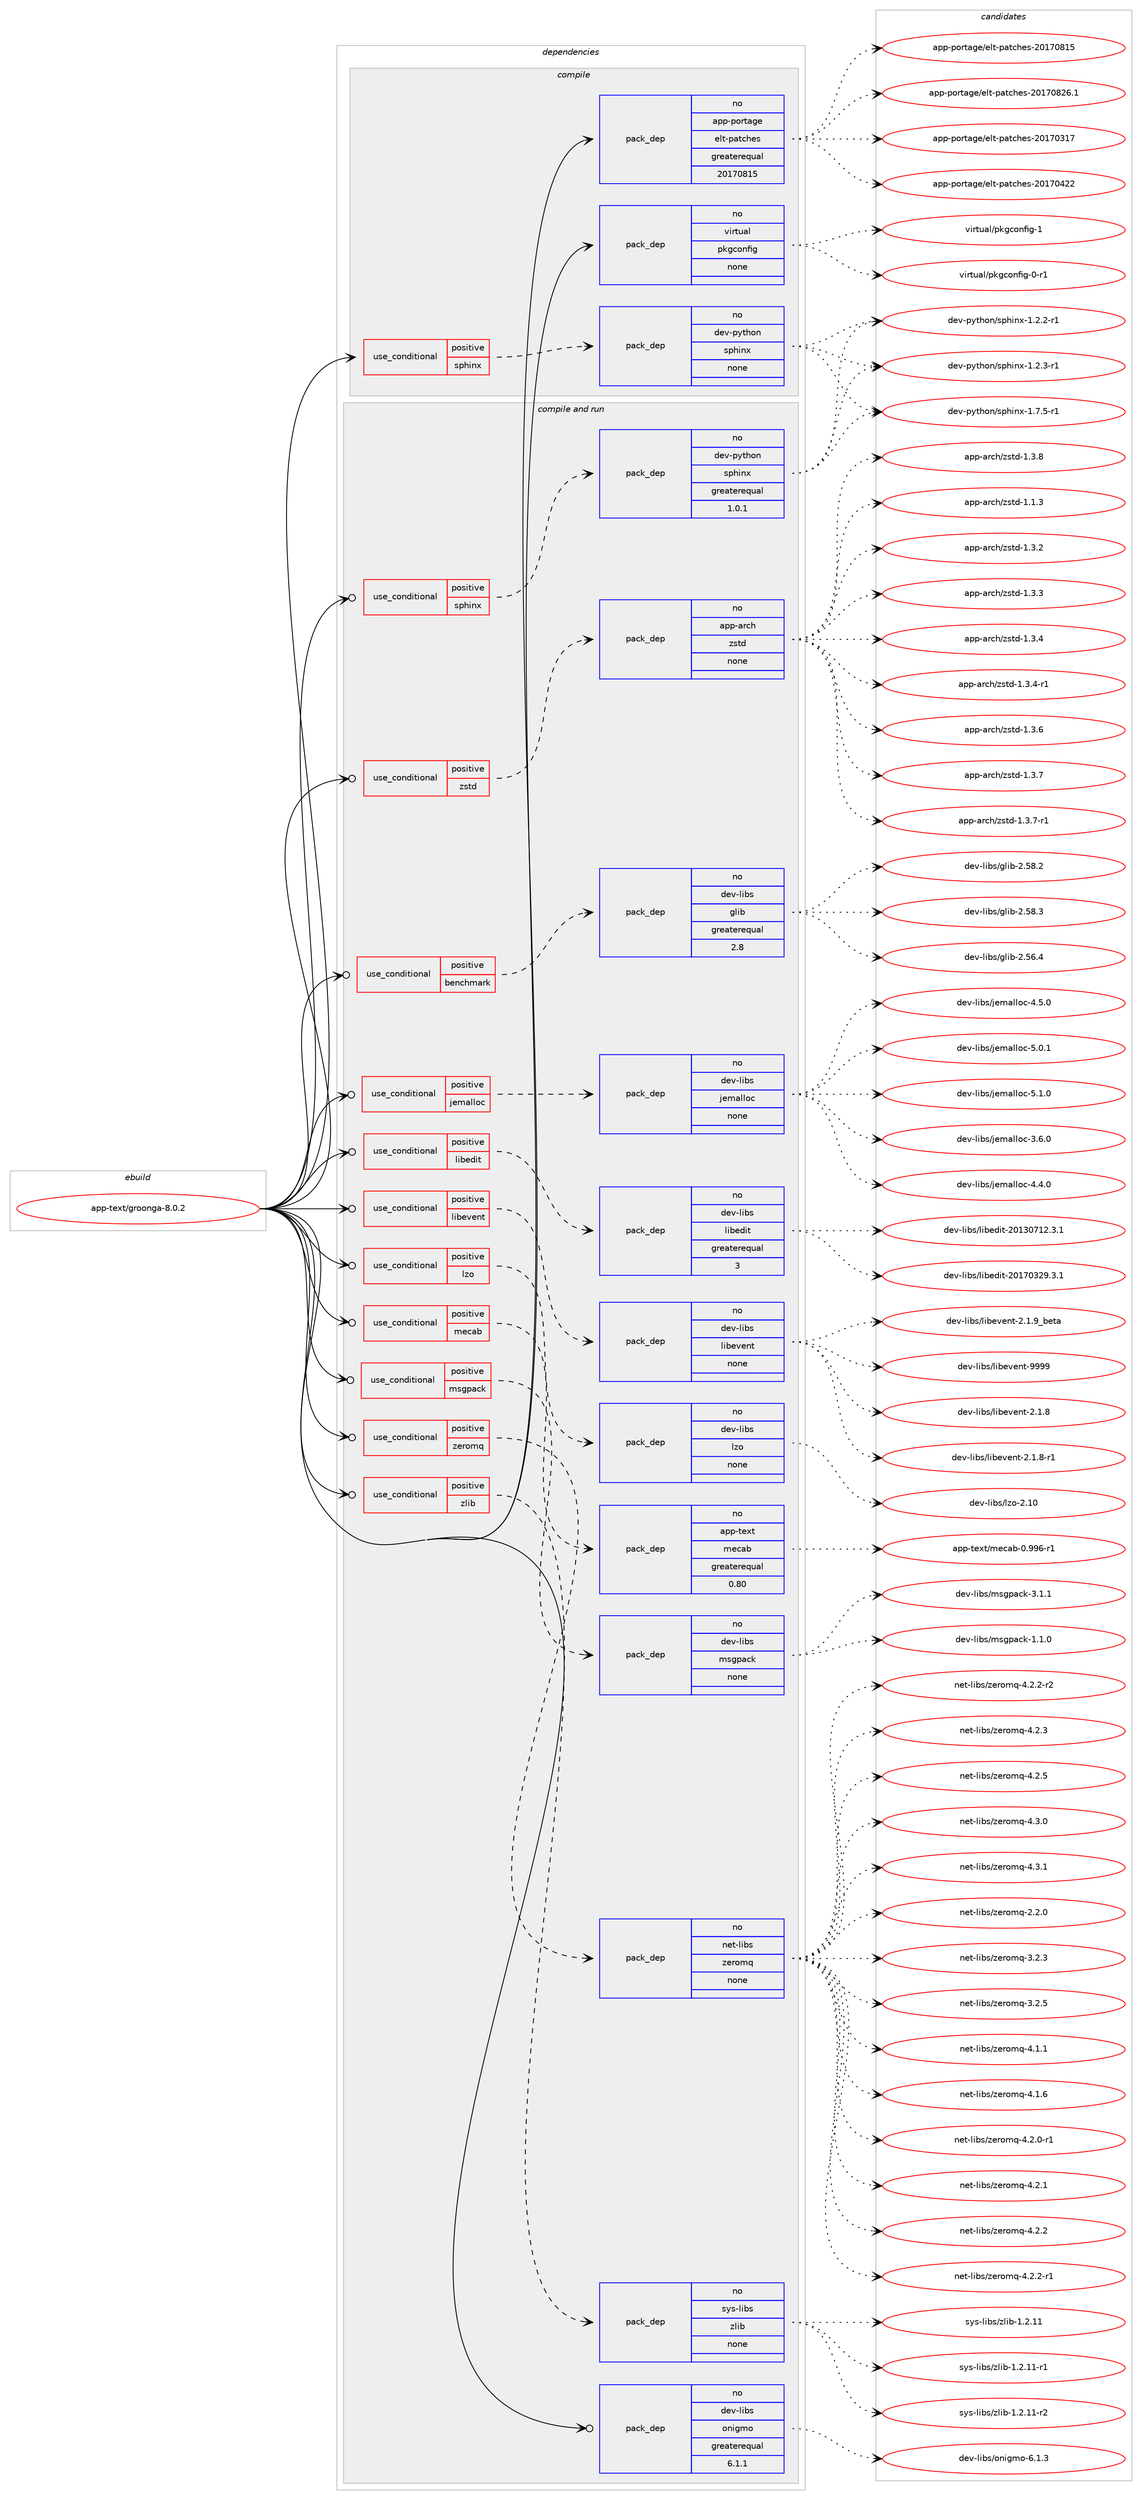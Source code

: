 digraph prolog {

# *************
# Graph options
# *************

newrank=true;
concentrate=true;
compound=true;
graph [rankdir=LR,fontname=Helvetica,fontsize=10,ranksep=1.5];#, ranksep=2.5, nodesep=0.2];
edge  [arrowhead=vee];
node  [fontname=Helvetica,fontsize=10];

# **********
# The ebuild
# **********

subgraph cluster_leftcol {
color=gray;
rank=same;
label=<<i>ebuild</i>>;
id [label="app-text/groonga-8.0.2", color=red, width=4, href="../app-text/groonga-8.0.2.svg"];
}

# ****************
# The dependencies
# ****************

subgraph cluster_midcol {
color=gray;
label=<<i>dependencies</i>>;
subgraph cluster_compile {
fillcolor="#eeeeee";
style=filled;
label=<<i>compile</i>>;
subgraph cond355590 {
dependency1309348 [label=<<TABLE BORDER="0" CELLBORDER="1" CELLSPACING="0" CELLPADDING="4"><TR><TD ROWSPAN="3" CELLPADDING="10">use_conditional</TD></TR><TR><TD>positive</TD></TR><TR><TD>sphinx</TD></TR></TABLE>>, shape=none, color=red];
subgraph pack933280 {
dependency1309349 [label=<<TABLE BORDER="0" CELLBORDER="1" CELLSPACING="0" CELLPADDING="4" WIDTH="220"><TR><TD ROWSPAN="6" CELLPADDING="30">pack_dep</TD></TR><TR><TD WIDTH="110">no</TD></TR><TR><TD>dev-python</TD></TR><TR><TD>sphinx</TD></TR><TR><TD>none</TD></TR><TR><TD></TD></TR></TABLE>>, shape=none, color=blue];
}
dependency1309348:e -> dependency1309349:w [weight=20,style="dashed",arrowhead="vee"];
}
id:e -> dependency1309348:w [weight=20,style="solid",arrowhead="vee"];
subgraph pack933281 {
dependency1309350 [label=<<TABLE BORDER="0" CELLBORDER="1" CELLSPACING="0" CELLPADDING="4" WIDTH="220"><TR><TD ROWSPAN="6" CELLPADDING="30">pack_dep</TD></TR><TR><TD WIDTH="110">no</TD></TR><TR><TD>app-portage</TD></TR><TR><TD>elt-patches</TD></TR><TR><TD>greaterequal</TD></TR><TR><TD>20170815</TD></TR></TABLE>>, shape=none, color=blue];
}
id:e -> dependency1309350:w [weight=20,style="solid",arrowhead="vee"];
subgraph pack933282 {
dependency1309351 [label=<<TABLE BORDER="0" CELLBORDER="1" CELLSPACING="0" CELLPADDING="4" WIDTH="220"><TR><TD ROWSPAN="6" CELLPADDING="30">pack_dep</TD></TR><TR><TD WIDTH="110">no</TD></TR><TR><TD>virtual</TD></TR><TR><TD>pkgconfig</TD></TR><TR><TD>none</TD></TR><TR><TD></TD></TR></TABLE>>, shape=none, color=blue];
}
id:e -> dependency1309351:w [weight=20,style="solid",arrowhead="vee"];
}
subgraph cluster_compileandrun {
fillcolor="#eeeeee";
style=filled;
label=<<i>compile and run</i>>;
subgraph cond355591 {
dependency1309352 [label=<<TABLE BORDER="0" CELLBORDER="1" CELLSPACING="0" CELLPADDING="4"><TR><TD ROWSPAN="3" CELLPADDING="10">use_conditional</TD></TR><TR><TD>positive</TD></TR><TR><TD>benchmark</TD></TR></TABLE>>, shape=none, color=red];
subgraph pack933283 {
dependency1309353 [label=<<TABLE BORDER="0" CELLBORDER="1" CELLSPACING="0" CELLPADDING="4" WIDTH="220"><TR><TD ROWSPAN="6" CELLPADDING="30">pack_dep</TD></TR><TR><TD WIDTH="110">no</TD></TR><TR><TD>dev-libs</TD></TR><TR><TD>glib</TD></TR><TR><TD>greaterequal</TD></TR><TR><TD>2.8</TD></TR></TABLE>>, shape=none, color=blue];
}
dependency1309352:e -> dependency1309353:w [weight=20,style="dashed",arrowhead="vee"];
}
id:e -> dependency1309352:w [weight=20,style="solid",arrowhead="odotvee"];
subgraph cond355592 {
dependency1309354 [label=<<TABLE BORDER="0" CELLBORDER="1" CELLSPACING="0" CELLPADDING="4"><TR><TD ROWSPAN="3" CELLPADDING="10">use_conditional</TD></TR><TR><TD>positive</TD></TR><TR><TD>jemalloc</TD></TR></TABLE>>, shape=none, color=red];
subgraph pack933284 {
dependency1309355 [label=<<TABLE BORDER="0" CELLBORDER="1" CELLSPACING="0" CELLPADDING="4" WIDTH="220"><TR><TD ROWSPAN="6" CELLPADDING="30">pack_dep</TD></TR><TR><TD WIDTH="110">no</TD></TR><TR><TD>dev-libs</TD></TR><TR><TD>jemalloc</TD></TR><TR><TD>none</TD></TR><TR><TD></TD></TR></TABLE>>, shape=none, color=blue];
}
dependency1309354:e -> dependency1309355:w [weight=20,style="dashed",arrowhead="vee"];
}
id:e -> dependency1309354:w [weight=20,style="solid",arrowhead="odotvee"];
subgraph cond355593 {
dependency1309356 [label=<<TABLE BORDER="0" CELLBORDER="1" CELLSPACING="0" CELLPADDING="4"><TR><TD ROWSPAN="3" CELLPADDING="10">use_conditional</TD></TR><TR><TD>positive</TD></TR><TR><TD>libedit</TD></TR></TABLE>>, shape=none, color=red];
subgraph pack933285 {
dependency1309357 [label=<<TABLE BORDER="0" CELLBORDER="1" CELLSPACING="0" CELLPADDING="4" WIDTH="220"><TR><TD ROWSPAN="6" CELLPADDING="30">pack_dep</TD></TR><TR><TD WIDTH="110">no</TD></TR><TR><TD>dev-libs</TD></TR><TR><TD>libedit</TD></TR><TR><TD>greaterequal</TD></TR><TR><TD>3</TD></TR></TABLE>>, shape=none, color=blue];
}
dependency1309356:e -> dependency1309357:w [weight=20,style="dashed",arrowhead="vee"];
}
id:e -> dependency1309356:w [weight=20,style="solid",arrowhead="odotvee"];
subgraph cond355594 {
dependency1309358 [label=<<TABLE BORDER="0" CELLBORDER="1" CELLSPACING="0" CELLPADDING="4"><TR><TD ROWSPAN="3" CELLPADDING="10">use_conditional</TD></TR><TR><TD>positive</TD></TR><TR><TD>libevent</TD></TR></TABLE>>, shape=none, color=red];
subgraph pack933286 {
dependency1309359 [label=<<TABLE BORDER="0" CELLBORDER="1" CELLSPACING="0" CELLPADDING="4" WIDTH="220"><TR><TD ROWSPAN="6" CELLPADDING="30">pack_dep</TD></TR><TR><TD WIDTH="110">no</TD></TR><TR><TD>dev-libs</TD></TR><TR><TD>libevent</TD></TR><TR><TD>none</TD></TR><TR><TD></TD></TR></TABLE>>, shape=none, color=blue];
}
dependency1309358:e -> dependency1309359:w [weight=20,style="dashed",arrowhead="vee"];
}
id:e -> dependency1309358:w [weight=20,style="solid",arrowhead="odotvee"];
subgraph cond355595 {
dependency1309360 [label=<<TABLE BORDER="0" CELLBORDER="1" CELLSPACING="0" CELLPADDING="4"><TR><TD ROWSPAN="3" CELLPADDING="10">use_conditional</TD></TR><TR><TD>positive</TD></TR><TR><TD>lzo</TD></TR></TABLE>>, shape=none, color=red];
subgraph pack933287 {
dependency1309361 [label=<<TABLE BORDER="0" CELLBORDER="1" CELLSPACING="0" CELLPADDING="4" WIDTH="220"><TR><TD ROWSPAN="6" CELLPADDING="30">pack_dep</TD></TR><TR><TD WIDTH="110">no</TD></TR><TR><TD>dev-libs</TD></TR><TR><TD>lzo</TD></TR><TR><TD>none</TD></TR><TR><TD></TD></TR></TABLE>>, shape=none, color=blue];
}
dependency1309360:e -> dependency1309361:w [weight=20,style="dashed",arrowhead="vee"];
}
id:e -> dependency1309360:w [weight=20,style="solid",arrowhead="odotvee"];
subgraph cond355596 {
dependency1309362 [label=<<TABLE BORDER="0" CELLBORDER="1" CELLSPACING="0" CELLPADDING="4"><TR><TD ROWSPAN="3" CELLPADDING="10">use_conditional</TD></TR><TR><TD>positive</TD></TR><TR><TD>mecab</TD></TR></TABLE>>, shape=none, color=red];
subgraph pack933288 {
dependency1309363 [label=<<TABLE BORDER="0" CELLBORDER="1" CELLSPACING="0" CELLPADDING="4" WIDTH="220"><TR><TD ROWSPAN="6" CELLPADDING="30">pack_dep</TD></TR><TR><TD WIDTH="110">no</TD></TR><TR><TD>app-text</TD></TR><TR><TD>mecab</TD></TR><TR><TD>greaterequal</TD></TR><TR><TD>0.80</TD></TR></TABLE>>, shape=none, color=blue];
}
dependency1309362:e -> dependency1309363:w [weight=20,style="dashed",arrowhead="vee"];
}
id:e -> dependency1309362:w [weight=20,style="solid",arrowhead="odotvee"];
subgraph cond355597 {
dependency1309364 [label=<<TABLE BORDER="0" CELLBORDER="1" CELLSPACING="0" CELLPADDING="4"><TR><TD ROWSPAN="3" CELLPADDING="10">use_conditional</TD></TR><TR><TD>positive</TD></TR><TR><TD>msgpack</TD></TR></TABLE>>, shape=none, color=red];
subgraph pack933289 {
dependency1309365 [label=<<TABLE BORDER="0" CELLBORDER="1" CELLSPACING="0" CELLPADDING="4" WIDTH="220"><TR><TD ROWSPAN="6" CELLPADDING="30">pack_dep</TD></TR><TR><TD WIDTH="110">no</TD></TR><TR><TD>dev-libs</TD></TR><TR><TD>msgpack</TD></TR><TR><TD>none</TD></TR><TR><TD></TD></TR></TABLE>>, shape=none, color=blue];
}
dependency1309364:e -> dependency1309365:w [weight=20,style="dashed",arrowhead="vee"];
}
id:e -> dependency1309364:w [weight=20,style="solid",arrowhead="odotvee"];
subgraph cond355598 {
dependency1309366 [label=<<TABLE BORDER="0" CELLBORDER="1" CELLSPACING="0" CELLPADDING="4"><TR><TD ROWSPAN="3" CELLPADDING="10">use_conditional</TD></TR><TR><TD>positive</TD></TR><TR><TD>sphinx</TD></TR></TABLE>>, shape=none, color=red];
subgraph pack933290 {
dependency1309367 [label=<<TABLE BORDER="0" CELLBORDER="1" CELLSPACING="0" CELLPADDING="4" WIDTH="220"><TR><TD ROWSPAN="6" CELLPADDING="30">pack_dep</TD></TR><TR><TD WIDTH="110">no</TD></TR><TR><TD>dev-python</TD></TR><TR><TD>sphinx</TD></TR><TR><TD>greaterequal</TD></TR><TR><TD>1.0.1</TD></TR></TABLE>>, shape=none, color=blue];
}
dependency1309366:e -> dependency1309367:w [weight=20,style="dashed",arrowhead="vee"];
}
id:e -> dependency1309366:w [weight=20,style="solid",arrowhead="odotvee"];
subgraph cond355599 {
dependency1309368 [label=<<TABLE BORDER="0" CELLBORDER="1" CELLSPACING="0" CELLPADDING="4"><TR><TD ROWSPAN="3" CELLPADDING="10">use_conditional</TD></TR><TR><TD>positive</TD></TR><TR><TD>zeromq</TD></TR></TABLE>>, shape=none, color=red];
subgraph pack933291 {
dependency1309369 [label=<<TABLE BORDER="0" CELLBORDER="1" CELLSPACING="0" CELLPADDING="4" WIDTH="220"><TR><TD ROWSPAN="6" CELLPADDING="30">pack_dep</TD></TR><TR><TD WIDTH="110">no</TD></TR><TR><TD>net-libs</TD></TR><TR><TD>zeromq</TD></TR><TR><TD>none</TD></TR><TR><TD></TD></TR></TABLE>>, shape=none, color=blue];
}
dependency1309368:e -> dependency1309369:w [weight=20,style="dashed",arrowhead="vee"];
}
id:e -> dependency1309368:w [weight=20,style="solid",arrowhead="odotvee"];
subgraph cond355600 {
dependency1309370 [label=<<TABLE BORDER="0" CELLBORDER="1" CELLSPACING="0" CELLPADDING="4"><TR><TD ROWSPAN="3" CELLPADDING="10">use_conditional</TD></TR><TR><TD>positive</TD></TR><TR><TD>zlib</TD></TR></TABLE>>, shape=none, color=red];
subgraph pack933292 {
dependency1309371 [label=<<TABLE BORDER="0" CELLBORDER="1" CELLSPACING="0" CELLPADDING="4" WIDTH="220"><TR><TD ROWSPAN="6" CELLPADDING="30">pack_dep</TD></TR><TR><TD WIDTH="110">no</TD></TR><TR><TD>sys-libs</TD></TR><TR><TD>zlib</TD></TR><TR><TD>none</TD></TR><TR><TD></TD></TR></TABLE>>, shape=none, color=blue];
}
dependency1309370:e -> dependency1309371:w [weight=20,style="dashed",arrowhead="vee"];
}
id:e -> dependency1309370:w [weight=20,style="solid",arrowhead="odotvee"];
subgraph cond355601 {
dependency1309372 [label=<<TABLE BORDER="0" CELLBORDER="1" CELLSPACING="0" CELLPADDING="4"><TR><TD ROWSPAN="3" CELLPADDING="10">use_conditional</TD></TR><TR><TD>positive</TD></TR><TR><TD>zstd</TD></TR></TABLE>>, shape=none, color=red];
subgraph pack933293 {
dependency1309373 [label=<<TABLE BORDER="0" CELLBORDER="1" CELLSPACING="0" CELLPADDING="4" WIDTH="220"><TR><TD ROWSPAN="6" CELLPADDING="30">pack_dep</TD></TR><TR><TD WIDTH="110">no</TD></TR><TR><TD>app-arch</TD></TR><TR><TD>zstd</TD></TR><TR><TD>none</TD></TR><TR><TD></TD></TR></TABLE>>, shape=none, color=blue];
}
dependency1309372:e -> dependency1309373:w [weight=20,style="dashed",arrowhead="vee"];
}
id:e -> dependency1309372:w [weight=20,style="solid",arrowhead="odotvee"];
subgraph pack933294 {
dependency1309374 [label=<<TABLE BORDER="0" CELLBORDER="1" CELLSPACING="0" CELLPADDING="4" WIDTH="220"><TR><TD ROWSPAN="6" CELLPADDING="30">pack_dep</TD></TR><TR><TD WIDTH="110">no</TD></TR><TR><TD>dev-libs</TD></TR><TR><TD>onigmo</TD></TR><TR><TD>greaterequal</TD></TR><TR><TD>6.1.1</TD></TR></TABLE>>, shape=none, color=blue];
}
id:e -> dependency1309374:w [weight=20,style="solid",arrowhead="odotvee"];
}
subgraph cluster_run {
fillcolor="#eeeeee";
style=filled;
label=<<i>run</i>>;
}
}

# **************
# The candidates
# **************

subgraph cluster_choices {
rank=same;
color=gray;
label=<<i>candidates</i>>;

subgraph choice933280 {
color=black;
nodesep=1;
choice10010111845112121116104111110471151121041051101204549465046504511449 [label="dev-python/sphinx-1.2.2-r1", color=red, width=4,href="../dev-python/sphinx-1.2.2-r1.svg"];
choice10010111845112121116104111110471151121041051101204549465046514511449 [label="dev-python/sphinx-1.2.3-r1", color=red, width=4,href="../dev-python/sphinx-1.2.3-r1.svg"];
choice10010111845112121116104111110471151121041051101204549465546534511449 [label="dev-python/sphinx-1.7.5-r1", color=red, width=4,href="../dev-python/sphinx-1.7.5-r1.svg"];
dependency1309349:e -> choice10010111845112121116104111110471151121041051101204549465046504511449:w [style=dotted,weight="100"];
dependency1309349:e -> choice10010111845112121116104111110471151121041051101204549465046514511449:w [style=dotted,weight="100"];
dependency1309349:e -> choice10010111845112121116104111110471151121041051101204549465546534511449:w [style=dotted,weight="100"];
}
subgraph choice933281 {
color=black;
nodesep=1;
choice97112112451121111141169710310147101108116451129711699104101115455048495548514955 [label="app-portage/elt-patches-20170317", color=red, width=4,href="../app-portage/elt-patches-20170317.svg"];
choice97112112451121111141169710310147101108116451129711699104101115455048495548525050 [label="app-portage/elt-patches-20170422", color=red, width=4,href="../app-portage/elt-patches-20170422.svg"];
choice97112112451121111141169710310147101108116451129711699104101115455048495548564953 [label="app-portage/elt-patches-20170815", color=red, width=4,href="../app-portage/elt-patches-20170815.svg"];
choice971121124511211111411697103101471011081164511297116991041011154550484955485650544649 [label="app-portage/elt-patches-20170826.1", color=red, width=4,href="../app-portage/elt-patches-20170826.1.svg"];
dependency1309350:e -> choice97112112451121111141169710310147101108116451129711699104101115455048495548514955:w [style=dotted,weight="100"];
dependency1309350:e -> choice97112112451121111141169710310147101108116451129711699104101115455048495548525050:w [style=dotted,weight="100"];
dependency1309350:e -> choice97112112451121111141169710310147101108116451129711699104101115455048495548564953:w [style=dotted,weight="100"];
dependency1309350:e -> choice971121124511211111411697103101471011081164511297116991041011154550484955485650544649:w [style=dotted,weight="100"];
}
subgraph choice933282 {
color=black;
nodesep=1;
choice11810511411611797108471121071039911111010210510345484511449 [label="virtual/pkgconfig-0-r1", color=red, width=4,href="../virtual/pkgconfig-0-r1.svg"];
choice1181051141161179710847112107103991111101021051034549 [label="virtual/pkgconfig-1", color=red, width=4,href="../virtual/pkgconfig-1.svg"];
dependency1309351:e -> choice11810511411611797108471121071039911111010210510345484511449:w [style=dotted,weight="100"];
dependency1309351:e -> choice1181051141161179710847112107103991111101021051034549:w [style=dotted,weight="100"];
}
subgraph choice933283 {
color=black;
nodesep=1;
choice1001011184510810598115471031081059845504653544652 [label="dev-libs/glib-2.56.4", color=red, width=4,href="../dev-libs/glib-2.56.4.svg"];
choice1001011184510810598115471031081059845504653564650 [label="dev-libs/glib-2.58.2", color=red, width=4,href="../dev-libs/glib-2.58.2.svg"];
choice1001011184510810598115471031081059845504653564651 [label="dev-libs/glib-2.58.3", color=red, width=4,href="../dev-libs/glib-2.58.3.svg"];
dependency1309353:e -> choice1001011184510810598115471031081059845504653544652:w [style=dotted,weight="100"];
dependency1309353:e -> choice1001011184510810598115471031081059845504653564650:w [style=dotted,weight="100"];
dependency1309353:e -> choice1001011184510810598115471031081059845504653564651:w [style=dotted,weight="100"];
}
subgraph choice933284 {
color=black;
nodesep=1;
choice1001011184510810598115471061011099710810811199455146544648 [label="dev-libs/jemalloc-3.6.0", color=red, width=4,href="../dev-libs/jemalloc-3.6.0.svg"];
choice1001011184510810598115471061011099710810811199455246524648 [label="dev-libs/jemalloc-4.4.0", color=red, width=4,href="../dev-libs/jemalloc-4.4.0.svg"];
choice1001011184510810598115471061011099710810811199455246534648 [label="dev-libs/jemalloc-4.5.0", color=red, width=4,href="../dev-libs/jemalloc-4.5.0.svg"];
choice1001011184510810598115471061011099710810811199455346484649 [label="dev-libs/jemalloc-5.0.1", color=red, width=4,href="../dev-libs/jemalloc-5.0.1.svg"];
choice1001011184510810598115471061011099710810811199455346494648 [label="dev-libs/jemalloc-5.1.0", color=red, width=4,href="../dev-libs/jemalloc-5.1.0.svg"];
dependency1309355:e -> choice1001011184510810598115471061011099710810811199455146544648:w [style=dotted,weight="100"];
dependency1309355:e -> choice1001011184510810598115471061011099710810811199455246524648:w [style=dotted,weight="100"];
dependency1309355:e -> choice1001011184510810598115471061011099710810811199455246534648:w [style=dotted,weight="100"];
dependency1309355:e -> choice1001011184510810598115471061011099710810811199455346484649:w [style=dotted,weight="100"];
dependency1309355:e -> choice1001011184510810598115471061011099710810811199455346494648:w [style=dotted,weight="100"];
}
subgraph choice933285 {
color=black;
nodesep=1;
choice1001011184510810598115471081059810110010511645504849514855495046514649 [label="dev-libs/libedit-20130712.3.1", color=red, width=4,href="../dev-libs/libedit-20130712.3.1.svg"];
choice1001011184510810598115471081059810110010511645504849554851505746514649 [label="dev-libs/libedit-20170329.3.1", color=red, width=4,href="../dev-libs/libedit-20170329.3.1.svg"];
dependency1309357:e -> choice1001011184510810598115471081059810110010511645504849514855495046514649:w [style=dotted,weight="100"];
dependency1309357:e -> choice1001011184510810598115471081059810110010511645504849554851505746514649:w [style=dotted,weight="100"];
}
subgraph choice933286 {
color=black;
nodesep=1;
choice10010111845108105981154710810598101118101110116455046494656 [label="dev-libs/libevent-2.1.8", color=red, width=4,href="../dev-libs/libevent-2.1.8.svg"];
choice100101118451081059811547108105981011181011101164550464946564511449 [label="dev-libs/libevent-2.1.8-r1", color=red, width=4,href="../dev-libs/libevent-2.1.8-r1.svg"];
choice10010111845108105981154710810598101118101110116455046494657959810111697 [label="dev-libs/libevent-2.1.9_beta", color=red, width=4,href="../dev-libs/libevent-2.1.9_beta.svg"];
choice100101118451081059811547108105981011181011101164557575757 [label="dev-libs/libevent-9999", color=red, width=4,href="../dev-libs/libevent-9999.svg"];
dependency1309359:e -> choice10010111845108105981154710810598101118101110116455046494656:w [style=dotted,weight="100"];
dependency1309359:e -> choice100101118451081059811547108105981011181011101164550464946564511449:w [style=dotted,weight="100"];
dependency1309359:e -> choice10010111845108105981154710810598101118101110116455046494657959810111697:w [style=dotted,weight="100"];
dependency1309359:e -> choice100101118451081059811547108105981011181011101164557575757:w [style=dotted,weight="100"];
}
subgraph choice933287 {
color=black;
nodesep=1;
choice1001011184510810598115471081221114550464948 [label="dev-libs/lzo-2.10", color=red, width=4,href="../dev-libs/lzo-2.10.svg"];
dependency1309361:e -> choice1001011184510810598115471081221114550464948:w [style=dotted,weight="100"];
}
subgraph choice933288 {
color=black;
nodesep=1;
choice9711211245116101120116471091019997984548465757544511449 [label="app-text/mecab-0.996-r1", color=red, width=4,href="../app-text/mecab-0.996-r1.svg"];
dependency1309363:e -> choice9711211245116101120116471091019997984548465757544511449:w [style=dotted,weight="100"];
}
subgraph choice933289 {
color=black;
nodesep=1;
choice1001011184510810598115471091151031129799107454946494648 [label="dev-libs/msgpack-1.1.0", color=red, width=4,href="../dev-libs/msgpack-1.1.0.svg"];
choice1001011184510810598115471091151031129799107455146494649 [label="dev-libs/msgpack-3.1.1", color=red, width=4,href="../dev-libs/msgpack-3.1.1.svg"];
dependency1309365:e -> choice1001011184510810598115471091151031129799107454946494648:w [style=dotted,weight="100"];
dependency1309365:e -> choice1001011184510810598115471091151031129799107455146494649:w [style=dotted,weight="100"];
}
subgraph choice933290 {
color=black;
nodesep=1;
choice10010111845112121116104111110471151121041051101204549465046504511449 [label="dev-python/sphinx-1.2.2-r1", color=red, width=4,href="../dev-python/sphinx-1.2.2-r1.svg"];
choice10010111845112121116104111110471151121041051101204549465046514511449 [label="dev-python/sphinx-1.2.3-r1", color=red, width=4,href="../dev-python/sphinx-1.2.3-r1.svg"];
choice10010111845112121116104111110471151121041051101204549465546534511449 [label="dev-python/sphinx-1.7.5-r1", color=red, width=4,href="../dev-python/sphinx-1.7.5-r1.svg"];
dependency1309367:e -> choice10010111845112121116104111110471151121041051101204549465046504511449:w [style=dotted,weight="100"];
dependency1309367:e -> choice10010111845112121116104111110471151121041051101204549465046514511449:w [style=dotted,weight="100"];
dependency1309367:e -> choice10010111845112121116104111110471151121041051101204549465546534511449:w [style=dotted,weight="100"];
}
subgraph choice933291 {
color=black;
nodesep=1;
choice110101116451081059811547122101114111109113455046504648 [label="net-libs/zeromq-2.2.0", color=red, width=4,href="../net-libs/zeromq-2.2.0.svg"];
choice110101116451081059811547122101114111109113455146504651 [label="net-libs/zeromq-3.2.3", color=red, width=4,href="../net-libs/zeromq-3.2.3.svg"];
choice110101116451081059811547122101114111109113455146504653 [label="net-libs/zeromq-3.2.5", color=red, width=4,href="../net-libs/zeromq-3.2.5.svg"];
choice110101116451081059811547122101114111109113455246494649 [label="net-libs/zeromq-4.1.1", color=red, width=4,href="../net-libs/zeromq-4.1.1.svg"];
choice110101116451081059811547122101114111109113455246494654 [label="net-libs/zeromq-4.1.6", color=red, width=4,href="../net-libs/zeromq-4.1.6.svg"];
choice1101011164510810598115471221011141111091134552465046484511449 [label="net-libs/zeromq-4.2.0-r1", color=red, width=4,href="../net-libs/zeromq-4.2.0-r1.svg"];
choice110101116451081059811547122101114111109113455246504649 [label="net-libs/zeromq-4.2.1", color=red, width=4,href="../net-libs/zeromq-4.2.1.svg"];
choice110101116451081059811547122101114111109113455246504650 [label="net-libs/zeromq-4.2.2", color=red, width=4,href="../net-libs/zeromq-4.2.2.svg"];
choice1101011164510810598115471221011141111091134552465046504511449 [label="net-libs/zeromq-4.2.2-r1", color=red, width=4,href="../net-libs/zeromq-4.2.2-r1.svg"];
choice1101011164510810598115471221011141111091134552465046504511450 [label="net-libs/zeromq-4.2.2-r2", color=red, width=4,href="../net-libs/zeromq-4.2.2-r2.svg"];
choice110101116451081059811547122101114111109113455246504651 [label="net-libs/zeromq-4.2.3", color=red, width=4,href="../net-libs/zeromq-4.2.3.svg"];
choice110101116451081059811547122101114111109113455246504653 [label="net-libs/zeromq-4.2.5", color=red, width=4,href="../net-libs/zeromq-4.2.5.svg"];
choice110101116451081059811547122101114111109113455246514648 [label="net-libs/zeromq-4.3.0", color=red, width=4,href="../net-libs/zeromq-4.3.0.svg"];
choice110101116451081059811547122101114111109113455246514649 [label="net-libs/zeromq-4.3.1", color=red, width=4,href="../net-libs/zeromq-4.3.1.svg"];
dependency1309369:e -> choice110101116451081059811547122101114111109113455046504648:w [style=dotted,weight="100"];
dependency1309369:e -> choice110101116451081059811547122101114111109113455146504651:w [style=dotted,weight="100"];
dependency1309369:e -> choice110101116451081059811547122101114111109113455146504653:w [style=dotted,weight="100"];
dependency1309369:e -> choice110101116451081059811547122101114111109113455246494649:w [style=dotted,weight="100"];
dependency1309369:e -> choice110101116451081059811547122101114111109113455246494654:w [style=dotted,weight="100"];
dependency1309369:e -> choice1101011164510810598115471221011141111091134552465046484511449:w [style=dotted,weight="100"];
dependency1309369:e -> choice110101116451081059811547122101114111109113455246504649:w [style=dotted,weight="100"];
dependency1309369:e -> choice110101116451081059811547122101114111109113455246504650:w [style=dotted,weight="100"];
dependency1309369:e -> choice1101011164510810598115471221011141111091134552465046504511449:w [style=dotted,weight="100"];
dependency1309369:e -> choice1101011164510810598115471221011141111091134552465046504511450:w [style=dotted,weight="100"];
dependency1309369:e -> choice110101116451081059811547122101114111109113455246504651:w [style=dotted,weight="100"];
dependency1309369:e -> choice110101116451081059811547122101114111109113455246504653:w [style=dotted,weight="100"];
dependency1309369:e -> choice110101116451081059811547122101114111109113455246514648:w [style=dotted,weight="100"];
dependency1309369:e -> choice110101116451081059811547122101114111109113455246514649:w [style=dotted,weight="100"];
}
subgraph choice933292 {
color=black;
nodesep=1;
choice1151211154510810598115471221081059845494650464949 [label="sys-libs/zlib-1.2.11", color=red, width=4,href="../sys-libs/zlib-1.2.11.svg"];
choice11512111545108105981154712210810598454946504649494511449 [label="sys-libs/zlib-1.2.11-r1", color=red, width=4,href="../sys-libs/zlib-1.2.11-r1.svg"];
choice11512111545108105981154712210810598454946504649494511450 [label="sys-libs/zlib-1.2.11-r2", color=red, width=4,href="../sys-libs/zlib-1.2.11-r2.svg"];
dependency1309371:e -> choice1151211154510810598115471221081059845494650464949:w [style=dotted,weight="100"];
dependency1309371:e -> choice11512111545108105981154712210810598454946504649494511449:w [style=dotted,weight="100"];
dependency1309371:e -> choice11512111545108105981154712210810598454946504649494511450:w [style=dotted,weight="100"];
}
subgraph choice933293 {
color=black;
nodesep=1;
choice9711211245971149910447122115116100454946494651 [label="app-arch/zstd-1.1.3", color=red, width=4,href="../app-arch/zstd-1.1.3.svg"];
choice9711211245971149910447122115116100454946514650 [label="app-arch/zstd-1.3.2", color=red, width=4,href="../app-arch/zstd-1.3.2.svg"];
choice9711211245971149910447122115116100454946514651 [label="app-arch/zstd-1.3.3", color=red, width=4,href="../app-arch/zstd-1.3.3.svg"];
choice9711211245971149910447122115116100454946514652 [label="app-arch/zstd-1.3.4", color=red, width=4,href="../app-arch/zstd-1.3.4.svg"];
choice97112112459711499104471221151161004549465146524511449 [label="app-arch/zstd-1.3.4-r1", color=red, width=4,href="../app-arch/zstd-1.3.4-r1.svg"];
choice9711211245971149910447122115116100454946514654 [label="app-arch/zstd-1.3.6", color=red, width=4,href="../app-arch/zstd-1.3.6.svg"];
choice9711211245971149910447122115116100454946514655 [label="app-arch/zstd-1.3.7", color=red, width=4,href="../app-arch/zstd-1.3.7.svg"];
choice97112112459711499104471221151161004549465146554511449 [label="app-arch/zstd-1.3.7-r1", color=red, width=4,href="../app-arch/zstd-1.3.7-r1.svg"];
choice9711211245971149910447122115116100454946514656 [label="app-arch/zstd-1.3.8", color=red, width=4,href="../app-arch/zstd-1.3.8.svg"];
dependency1309373:e -> choice9711211245971149910447122115116100454946494651:w [style=dotted,weight="100"];
dependency1309373:e -> choice9711211245971149910447122115116100454946514650:w [style=dotted,weight="100"];
dependency1309373:e -> choice9711211245971149910447122115116100454946514651:w [style=dotted,weight="100"];
dependency1309373:e -> choice9711211245971149910447122115116100454946514652:w [style=dotted,weight="100"];
dependency1309373:e -> choice97112112459711499104471221151161004549465146524511449:w [style=dotted,weight="100"];
dependency1309373:e -> choice9711211245971149910447122115116100454946514654:w [style=dotted,weight="100"];
dependency1309373:e -> choice9711211245971149910447122115116100454946514655:w [style=dotted,weight="100"];
dependency1309373:e -> choice97112112459711499104471221151161004549465146554511449:w [style=dotted,weight="100"];
dependency1309373:e -> choice9711211245971149910447122115116100454946514656:w [style=dotted,weight="100"];
}
subgraph choice933294 {
color=black;
nodesep=1;
choice100101118451081059811547111110105103109111455446494651 [label="dev-libs/onigmo-6.1.3", color=red, width=4,href="../dev-libs/onigmo-6.1.3.svg"];
dependency1309374:e -> choice100101118451081059811547111110105103109111455446494651:w [style=dotted,weight="100"];
}
}

}
